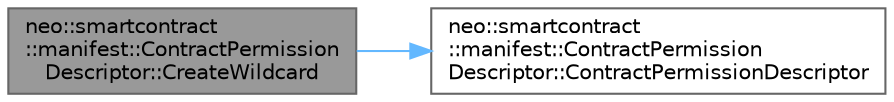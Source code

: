 digraph "neo::smartcontract::manifest::ContractPermissionDescriptor::CreateWildcard"
{
 // LATEX_PDF_SIZE
  bgcolor="transparent";
  edge [fontname=Helvetica,fontsize=10,labelfontname=Helvetica,labelfontsize=10];
  node [fontname=Helvetica,fontsize=10,shape=box,height=0.2,width=0.4];
  rankdir="LR";
  Node1 [id="Node000001",label="neo::smartcontract\l::manifest::ContractPermission\lDescriptor::CreateWildcard",height=0.2,width=0.4,color="gray40", fillcolor="grey60", style="filled", fontcolor="black",tooltip="Creates a wildcard descriptor."];
  Node1 -> Node2 [id="edge1_Node000001_Node000002",color="steelblue1",style="solid",tooltip=" "];
  Node2 [id="Node000002",label="neo::smartcontract\l::manifest::ContractPermission\lDescriptor::ContractPermissionDescriptor",height=0.2,width=0.4,color="grey40", fillcolor="white", style="filled",URL="$classneo_1_1smartcontract_1_1manifest_1_1_contract_permission_descriptor.html#a8fe469dfbadca33d1eebffb5105e2e41",tooltip="Constructs a ContractPermissionDescriptor."];
}
